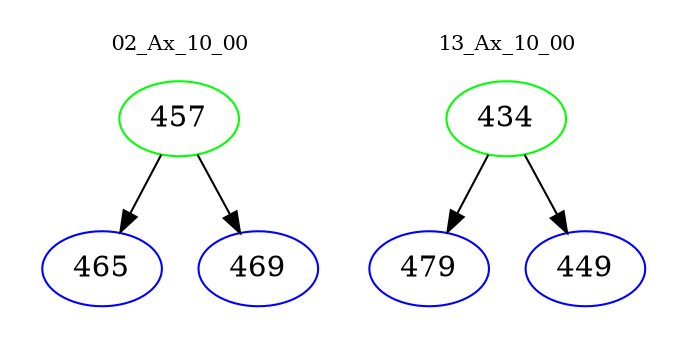 digraph{
subgraph cluster_0 {
color = white
label = "02_Ax_10_00";
fontsize=10;
T0_457 [label="457", color="green"]
T0_457 -> T0_465 [color="black"]
T0_465 [label="465", color="blue"]
T0_457 -> T0_469 [color="black"]
T0_469 [label="469", color="blue"]
}
subgraph cluster_1 {
color = white
label = "13_Ax_10_00";
fontsize=10;
T1_434 [label="434", color="green"]
T1_434 -> T1_479 [color="black"]
T1_479 [label="479", color="blue"]
T1_434 -> T1_449 [color="black"]
T1_449 [label="449", color="blue"]
}
}
